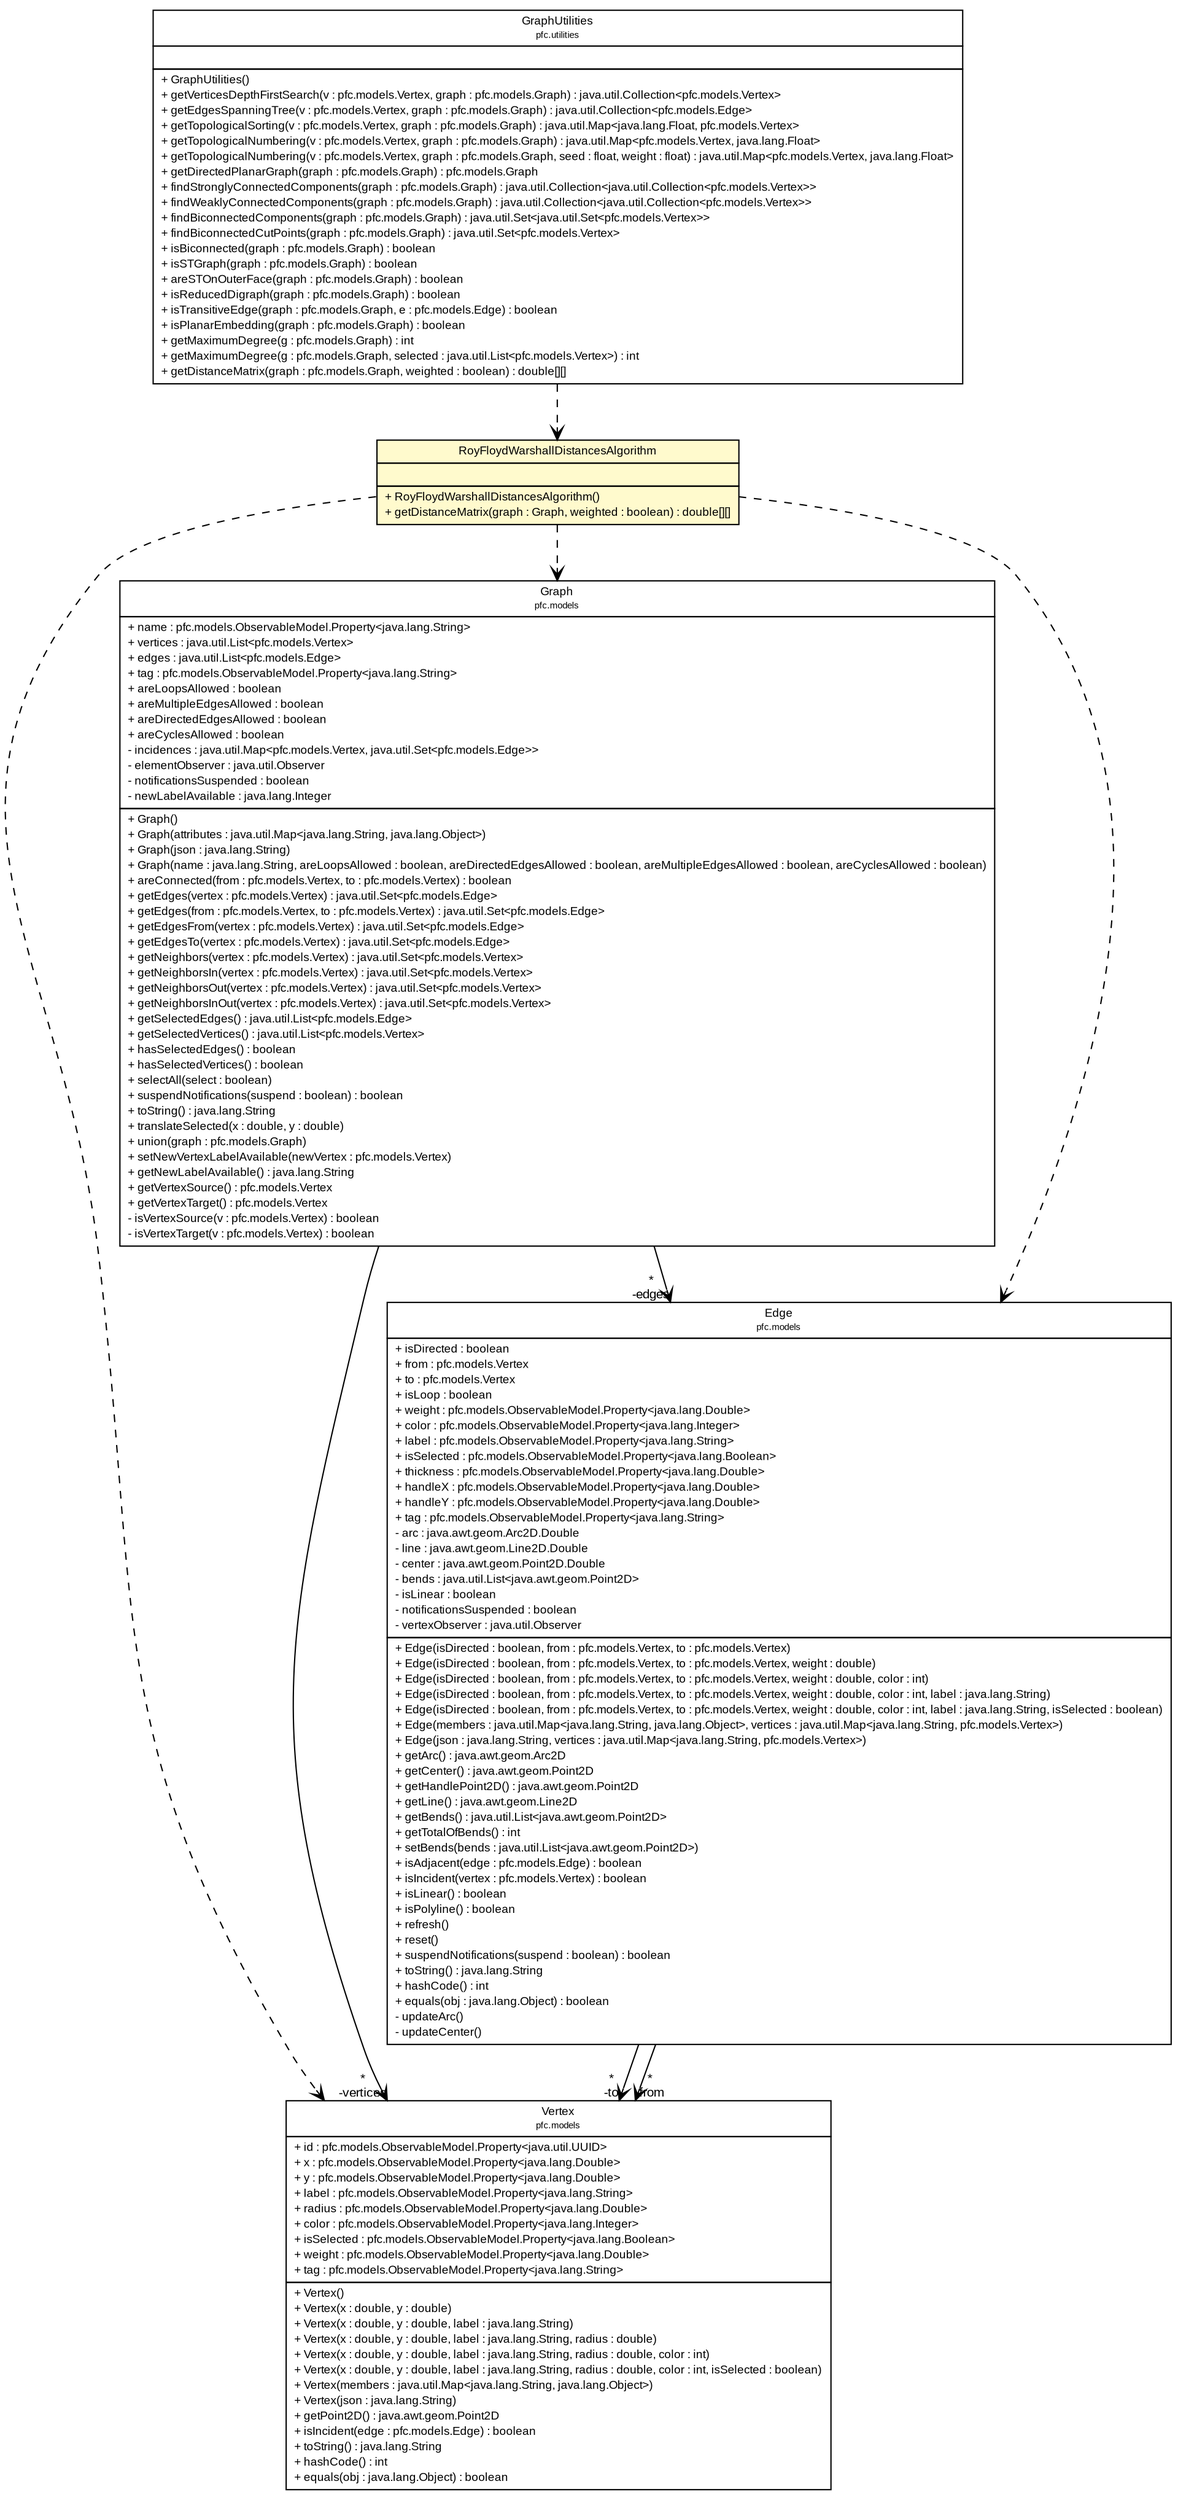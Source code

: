 #!/usr/local/bin/dot
#
# Class diagram 
# Generated by UMLGraph version R5_6 (http://www.umlgraph.org/)
#

digraph G {
	edge [fontname="arial",fontsize=10,labelfontname="arial",labelfontsize=10];
	node [fontname="arial",fontsize=10,shape=plaintext];
	nodesep=0.25;
	ranksep=0.5;
	// pfc.models.Vertex
	c13710 [label=<<table title="pfc.models.Vertex" border="0" cellborder="1" cellspacing="0" cellpadding="2" port="p" href="../../models/Vertex.html">
		<tr><td><table border="0" cellspacing="0" cellpadding="1">
<tr><td align="center" balign="center"> Vertex </td></tr>
<tr><td align="center" balign="center"><font point-size="7.0"> pfc.models </font></td></tr>
		</table></td></tr>
		<tr><td><table border="0" cellspacing="0" cellpadding="1">
<tr><td align="left" balign="left"> + id : pfc.models.ObservableModel.Property&lt;java.util.UUID&gt; </td></tr>
<tr><td align="left" balign="left"> + x : pfc.models.ObservableModel.Property&lt;java.lang.Double&gt; </td></tr>
<tr><td align="left" balign="left"> + y : pfc.models.ObservableModel.Property&lt;java.lang.Double&gt; </td></tr>
<tr><td align="left" balign="left"> + label : pfc.models.ObservableModel.Property&lt;java.lang.String&gt; </td></tr>
<tr><td align="left" balign="left"> + radius : pfc.models.ObservableModel.Property&lt;java.lang.Double&gt; </td></tr>
<tr><td align="left" balign="left"> + color : pfc.models.ObservableModel.Property&lt;java.lang.Integer&gt; </td></tr>
<tr><td align="left" balign="left"> + isSelected : pfc.models.ObservableModel.Property&lt;java.lang.Boolean&gt; </td></tr>
<tr><td align="left" balign="left"> + weight : pfc.models.ObservableModel.Property&lt;java.lang.Double&gt; </td></tr>
<tr><td align="left" balign="left"> + tag : pfc.models.ObservableModel.Property&lt;java.lang.String&gt; </td></tr>
		</table></td></tr>
		<tr><td><table border="0" cellspacing="0" cellpadding="1">
<tr><td align="left" balign="left"> + Vertex() </td></tr>
<tr><td align="left" balign="left"> + Vertex(x : double, y : double) </td></tr>
<tr><td align="left" balign="left"> + Vertex(x : double, y : double, label : java.lang.String) </td></tr>
<tr><td align="left" balign="left"> + Vertex(x : double, y : double, label : java.lang.String, radius : double) </td></tr>
<tr><td align="left" balign="left"> + Vertex(x : double, y : double, label : java.lang.String, radius : double, color : int) </td></tr>
<tr><td align="left" balign="left"> + Vertex(x : double, y : double, label : java.lang.String, radius : double, color : int, isSelected : boolean) </td></tr>
<tr><td align="left" balign="left"> + Vertex(members : java.util.Map&lt;java.lang.String, java.lang.Object&gt;) </td></tr>
<tr><td align="left" balign="left"> + Vertex(json : java.lang.String) </td></tr>
<tr><td align="left" balign="left"> + getPoint2D() : java.awt.geom.Point2D </td></tr>
<tr><td align="left" balign="left"> + isIncident(edge : pfc.models.Edge) : boolean </td></tr>
<tr><td align="left" balign="left"> + toString() : java.lang.String </td></tr>
<tr><td align="left" balign="left"> + hashCode() : int </td></tr>
<tr><td align="left" balign="left"> + equals(obj : java.lang.Object) : boolean </td></tr>
		</table></td></tr>
		</table>>, URL="../../models/Vertex.html", fontname="arial", fontcolor="black", fontsize=9.0];
	// pfc.models.Graph
	c13714 [label=<<table title="pfc.models.Graph" border="0" cellborder="1" cellspacing="0" cellpadding="2" port="p" href="../../models/Graph.html">
		<tr><td><table border="0" cellspacing="0" cellpadding="1">
<tr><td align="center" balign="center"> Graph </td></tr>
<tr><td align="center" balign="center"><font point-size="7.0"> pfc.models </font></td></tr>
		</table></td></tr>
		<tr><td><table border="0" cellspacing="0" cellpadding="1">
<tr><td align="left" balign="left"> + name : pfc.models.ObservableModel.Property&lt;java.lang.String&gt; </td></tr>
<tr><td align="left" balign="left"> + vertices : java.util.List&lt;pfc.models.Vertex&gt; </td></tr>
<tr><td align="left" balign="left"> + edges : java.util.List&lt;pfc.models.Edge&gt; </td></tr>
<tr><td align="left" balign="left"> + tag : pfc.models.ObservableModel.Property&lt;java.lang.String&gt; </td></tr>
<tr><td align="left" balign="left"> + areLoopsAllowed : boolean </td></tr>
<tr><td align="left" balign="left"> + areMultipleEdgesAllowed : boolean </td></tr>
<tr><td align="left" balign="left"> + areDirectedEdgesAllowed : boolean </td></tr>
<tr><td align="left" balign="left"> + areCyclesAllowed : boolean </td></tr>
<tr><td align="left" balign="left"> - incidences : java.util.Map&lt;pfc.models.Vertex, java.util.Set&lt;pfc.models.Edge&gt;&gt; </td></tr>
<tr><td align="left" balign="left"> - elementObserver : java.util.Observer </td></tr>
<tr><td align="left" balign="left"> - notificationsSuspended : boolean </td></tr>
<tr><td align="left" balign="left"> - newLabelAvailable : java.lang.Integer </td></tr>
		</table></td></tr>
		<tr><td><table border="0" cellspacing="0" cellpadding="1">
<tr><td align="left" balign="left"> + Graph() </td></tr>
<tr><td align="left" balign="left"> + Graph(attributes : java.util.Map&lt;java.lang.String, java.lang.Object&gt;) </td></tr>
<tr><td align="left" balign="left"> + Graph(json : java.lang.String) </td></tr>
<tr><td align="left" balign="left"> + Graph(name : java.lang.String, areLoopsAllowed : boolean, areDirectedEdgesAllowed : boolean, areMultipleEdgesAllowed : boolean, areCyclesAllowed : boolean) </td></tr>
<tr><td align="left" balign="left"> + areConnected(from : pfc.models.Vertex, to : pfc.models.Vertex) : boolean </td></tr>
<tr><td align="left" balign="left"> + getEdges(vertex : pfc.models.Vertex) : java.util.Set&lt;pfc.models.Edge&gt; </td></tr>
<tr><td align="left" balign="left"> + getEdges(from : pfc.models.Vertex, to : pfc.models.Vertex) : java.util.Set&lt;pfc.models.Edge&gt; </td></tr>
<tr><td align="left" balign="left"> + getEdgesFrom(vertex : pfc.models.Vertex) : java.util.Set&lt;pfc.models.Edge&gt; </td></tr>
<tr><td align="left" balign="left"> + getEdgesTo(vertex : pfc.models.Vertex) : java.util.Set&lt;pfc.models.Edge&gt; </td></tr>
<tr><td align="left" balign="left"> + getNeighbors(vertex : pfc.models.Vertex) : java.util.Set&lt;pfc.models.Vertex&gt; </td></tr>
<tr><td align="left" balign="left"> + getNeighborsIn(vertex : pfc.models.Vertex) : java.util.Set&lt;pfc.models.Vertex&gt; </td></tr>
<tr><td align="left" balign="left"> + getNeighborsOut(vertex : pfc.models.Vertex) : java.util.Set&lt;pfc.models.Vertex&gt; </td></tr>
<tr><td align="left" balign="left"> + getNeighborsInOut(vertex : pfc.models.Vertex) : java.util.Set&lt;pfc.models.Vertex&gt; </td></tr>
<tr><td align="left" balign="left"> + getSelectedEdges() : java.util.List&lt;pfc.models.Edge&gt; </td></tr>
<tr><td align="left" balign="left"> + getSelectedVertices() : java.util.List&lt;pfc.models.Vertex&gt; </td></tr>
<tr><td align="left" balign="left"> + hasSelectedEdges() : boolean </td></tr>
<tr><td align="left" balign="left"> + hasSelectedVertices() : boolean </td></tr>
<tr><td align="left" balign="left"> + selectAll(select : boolean) </td></tr>
<tr><td align="left" balign="left"> + suspendNotifications(suspend : boolean) : boolean </td></tr>
<tr><td align="left" balign="left"> + toString() : java.lang.String </td></tr>
<tr><td align="left" balign="left"> + translateSelected(x : double, y : double) </td></tr>
<tr><td align="left" balign="left"> + union(graph : pfc.models.Graph) </td></tr>
<tr><td align="left" balign="left"> + setNewVertexLabelAvailable(newVertex : pfc.models.Vertex) </td></tr>
<tr><td align="left" balign="left"> + getNewLabelAvailable() : java.lang.String </td></tr>
<tr><td align="left" balign="left"> + getVertexSource() : pfc.models.Vertex </td></tr>
<tr><td align="left" balign="left"> + getVertexTarget() : pfc.models.Vertex </td></tr>
<tr><td align="left" balign="left"> - isVertexSource(v : pfc.models.Vertex) : boolean </td></tr>
<tr><td align="left" balign="left"> - isVertexTarget(v : pfc.models.Vertex) : boolean </td></tr>
		</table></td></tr>
		</table>>, URL="../../models/Graph.html", fontname="arial", fontcolor="black", fontsize=9.0];
	// pfc.models.Edge
	c13715 [label=<<table title="pfc.models.Edge" border="0" cellborder="1" cellspacing="0" cellpadding="2" port="p" href="../../models/Edge.html">
		<tr><td><table border="0" cellspacing="0" cellpadding="1">
<tr><td align="center" balign="center"> Edge </td></tr>
<tr><td align="center" balign="center"><font point-size="7.0"> pfc.models </font></td></tr>
		</table></td></tr>
		<tr><td><table border="0" cellspacing="0" cellpadding="1">
<tr><td align="left" balign="left"> + isDirected : boolean </td></tr>
<tr><td align="left" balign="left"> + from : pfc.models.Vertex </td></tr>
<tr><td align="left" balign="left"> + to : pfc.models.Vertex </td></tr>
<tr><td align="left" balign="left"> + isLoop : boolean </td></tr>
<tr><td align="left" balign="left"> + weight : pfc.models.ObservableModel.Property&lt;java.lang.Double&gt; </td></tr>
<tr><td align="left" balign="left"> + color : pfc.models.ObservableModel.Property&lt;java.lang.Integer&gt; </td></tr>
<tr><td align="left" balign="left"> + label : pfc.models.ObservableModel.Property&lt;java.lang.String&gt; </td></tr>
<tr><td align="left" balign="left"> + isSelected : pfc.models.ObservableModel.Property&lt;java.lang.Boolean&gt; </td></tr>
<tr><td align="left" balign="left"> + thickness : pfc.models.ObservableModel.Property&lt;java.lang.Double&gt; </td></tr>
<tr><td align="left" balign="left"> + handleX : pfc.models.ObservableModel.Property&lt;java.lang.Double&gt; </td></tr>
<tr><td align="left" balign="left"> + handleY : pfc.models.ObservableModel.Property&lt;java.lang.Double&gt; </td></tr>
<tr><td align="left" balign="left"> + tag : pfc.models.ObservableModel.Property&lt;java.lang.String&gt; </td></tr>
<tr><td align="left" balign="left"> - arc : java.awt.geom.Arc2D.Double </td></tr>
<tr><td align="left" balign="left"> - line : java.awt.geom.Line2D.Double </td></tr>
<tr><td align="left" balign="left"> - center : java.awt.geom.Point2D.Double </td></tr>
<tr><td align="left" balign="left"> - bends : java.util.List&lt;java.awt.geom.Point2D&gt; </td></tr>
<tr><td align="left" balign="left"> - isLinear : boolean </td></tr>
<tr><td align="left" balign="left"> - notificationsSuspended : boolean </td></tr>
<tr><td align="left" balign="left"> - vertexObserver : java.util.Observer </td></tr>
		</table></td></tr>
		<tr><td><table border="0" cellspacing="0" cellpadding="1">
<tr><td align="left" balign="left"> + Edge(isDirected : boolean, from : pfc.models.Vertex, to : pfc.models.Vertex) </td></tr>
<tr><td align="left" balign="left"> + Edge(isDirected : boolean, from : pfc.models.Vertex, to : pfc.models.Vertex, weight : double) </td></tr>
<tr><td align="left" balign="left"> + Edge(isDirected : boolean, from : pfc.models.Vertex, to : pfc.models.Vertex, weight : double, color : int) </td></tr>
<tr><td align="left" balign="left"> + Edge(isDirected : boolean, from : pfc.models.Vertex, to : pfc.models.Vertex, weight : double, color : int, label : java.lang.String) </td></tr>
<tr><td align="left" balign="left"> + Edge(isDirected : boolean, from : pfc.models.Vertex, to : pfc.models.Vertex, weight : double, color : int, label : java.lang.String, isSelected : boolean) </td></tr>
<tr><td align="left" balign="left"> + Edge(members : java.util.Map&lt;java.lang.String, java.lang.Object&gt;, vertices : java.util.Map&lt;java.lang.String, pfc.models.Vertex&gt;) </td></tr>
<tr><td align="left" balign="left"> + Edge(json : java.lang.String, vertices : java.util.Map&lt;java.lang.String, pfc.models.Vertex&gt;) </td></tr>
<tr><td align="left" balign="left"> + getArc() : java.awt.geom.Arc2D </td></tr>
<tr><td align="left" balign="left"> + getCenter() : java.awt.geom.Point2D </td></tr>
<tr><td align="left" balign="left"> + getHandlePoint2D() : java.awt.geom.Point2D </td></tr>
<tr><td align="left" balign="left"> + getLine() : java.awt.geom.Line2D </td></tr>
<tr><td align="left" balign="left"> + getBends() : java.util.List&lt;java.awt.geom.Point2D&gt; </td></tr>
<tr><td align="left" balign="left"> + getTotalOfBends() : int </td></tr>
<tr><td align="left" balign="left"> + setBends(bends : java.util.List&lt;java.awt.geom.Point2D&gt;) </td></tr>
<tr><td align="left" balign="left"> + isAdjacent(edge : pfc.models.Edge) : boolean </td></tr>
<tr><td align="left" balign="left"> + isIncident(vertex : pfc.models.Vertex) : boolean </td></tr>
<tr><td align="left" balign="left"> + isLinear() : boolean </td></tr>
<tr><td align="left" balign="left"> + isPolyline() : boolean </td></tr>
<tr><td align="left" balign="left"> + refresh() </td></tr>
<tr><td align="left" balign="left"> + reset() </td></tr>
<tr><td align="left" balign="left"> + suspendNotifications(suspend : boolean) : boolean </td></tr>
<tr><td align="left" balign="left"> + toString() : java.lang.String </td></tr>
<tr><td align="left" balign="left"> + hashCode() : int </td></tr>
<tr><td align="left" balign="left"> + equals(obj : java.lang.Object) : boolean </td></tr>
<tr><td align="left" balign="left"> - updateArc() </td></tr>
<tr><td align="left" balign="left"> - updateCenter() </td></tr>
		</table></td></tr>
		</table>>, URL="../../models/Edge.html", fontname="arial", fontcolor="black", fontsize=9.0];
	// pfc.utilities.GraphUtilities
	c13761 [label=<<table title="pfc.utilities.GraphUtilities" border="0" cellborder="1" cellspacing="0" cellpadding="2" port="p" href="../GraphUtilities.html">
		<tr><td><table border="0" cellspacing="0" cellpadding="1">
<tr><td align="center" balign="center"> GraphUtilities </td></tr>
<tr><td align="center" balign="center"><font point-size="7.0"> pfc.utilities </font></td></tr>
		</table></td></tr>
		<tr><td><table border="0" cellspacing="0" cellpadding="1">
<tr><td align="left" balign="left">  </td></tr>
		</table></td></tr>
		<tr><td><table border="0" cellspacing="0" cellpadding="1">
<tr><td align="left" balign="left"> + GraphUtilities() </td></tr>
<tr><td align="left" balign="left"> + getVerticesDepthFirstSearch(v : pfc.models.Vertex, graph : pfc.models.Graph) : java.util.Collection&lt;pfc.models.Vertex&gt; </td></tr>
<tr><td align="left" balign="left"> + getEdgesSpanningTree(v : pfc.models.Vertex, graph : pfc.models.Graph) : java.util.Collection&lt;pfc.models.Edge&gt; </td></tr>
<tr><td align="left" balign="left"> + getTopologicalSorting(v : pfc.models.Vertex, graph : pfc.models.Graph) : java.util.Map&lt;java.lang.Float, pfc.models.Vertex&gt; </td></tr>
<tr><td align="left" balign="left"> + getTopologicalNumbering(v : pfc.models.Vertex, graph : pfc.models.Graph) : java.util.Map&lt;pfc.models.Vertex, java.lang.Float&gt; </td></tr>
<tr><td align="left" balign="left"> + getTopologicalNumbering(v : pfc.models.Vertex, graph : pfc.models.Graph, seed : float, weight : float) : java.util.Map&lt;pfc.models.Vertex, java.lang.Float&gt; </td></tr>
<tr><td align="left" balign="left"> + getDirectedPlanarGraph(graph : pfc.models.Graph) : pfc.models.Graph </td></tr>
<tr><td align="left" balign="left"> + findStronglyConnectedComponents(graph : pfc.models.Graph) : java.util.Collection&lt;java.util.Collection&lt;pfc.models.Vertex&gt;&gt; </td></tr>
<tr><td align="left" balign="left"> + findWeaklyConnectedComponents(graph : pfc.models.Graph) : java.util.Collection&lt;java.util.Collection&lt;pfc.models.Vertex&gt;&gt; </td></tr>
<tr><td align="left" balign="left"> + findBiconnectedComponents(graph : pfc.models.Graph) : java.util.Set&lt;java.util.Set&lt;pfc.models.Vertex&gt;&gt; </td></tr>
<tr><td align="left" balign="left"> + findBiconnectedCutPoints(graph : pfc.models.Graph) : java.util.Set&lt;pfc.models.Vertex&gt; </td></tr>
<tr><td align="left" balign="left"> + isBiconnected(graph : pfc.models.Graph) : boolean </td></tr>
<tr><td align="left" balign="left"> + isSTGraph(graph : pfc.models.Graph) : boolean </td></tr>
<tr><td align="left" balign="left"> + areSTOnOuterFace(graph : pfc.models.Graph) : boolean </td></tr>
<tr><td align="left" balign="left"> + isReducedDigraph(graph : pfc.models.Graph) : boolean </td></tr>
<tr><td align="left" balign="left"> + isTransitiveEdge(graph : pfc.models.Graph, e : pfc.models.Edge) : boolean </td></tr>
<tr><td align="left" balign="left"> + isPlanarEmbedding(graph : pfc.models.Graph) : boolean </td></tr>
<tr><td align="left" balign="left"> + getMaximumDegree(g : pfc.models.Graph) : int </td></tr>
<tr><td align="left" balign="left"> + getMaximumDegree(g : pfc.models.Graph, selected : java.util.List&lt;pfc.models.Vertex&gt;) : int </td></tr>
<tr><td align="left" balign="left"> + getDistanceMatrix(graph : pfc.models.Graph, weighted : boolean) : double[][] </td></tr>
		</table></td></tr>
		</table>>, URL="../GraphUtilities.html", fontname="arial", fontcolor="black", fontsize=9.0];
	// pfc.utilities.graph.RoyFloydWarshallDistancesAlgorithm
	c13767 [label=<<table title="pfc.utilities.graph.RoyFloydWarshallDistancesAlgorithm" border="0" cellborder="1" cellspacing="0" cellpadding="2" port="p" bgcolor="lemonChiffon" href="./RoyFloydWarshallDistancesAlgorithm.html">
		<tr><td><table border="0" cellspacing="0" cellpadding="1">
<tr><td align="center" balign="center"> RoyFloydWarshallDistancesAlgorithm </td></tr>
		</table></td></tr>
		<tr><td><table border="0" cellspacing="0" cellpadding="1">
<tr><td align="left" balign="left">  </td></tr>
		</table></td></tr>
		<tr><td><table border="0" cellspacing="0" cellpadding="1">
<tr><td align="left" balign="left"> + RoyFloydWarshallDistancesAlgorithm() </td></tr>
<tr><td align="left" balign="left"> + getDistanceMatrix(graph : Graph, weighted : boolean) : double[][] </td></tr>
		</table></td></tr>
		</table>>, URL="./RoyFloydWarshallDistancesAlgorithm.html", fontname="arial", fontcolor="black", fontsize=9.0];
	// pfc.models.Graph NAVASSOC pfc.models.Vertex
	c13714:p -> c13710:p [taillabel="", label="", headlabel="*\n-vertices", fontname="arial", fontcolor="black", fontsize=10.0, color="black", arrowhead=open];
	// pfc.models.Graph NAVASSOC pfc.models.Edge
	c13714:p -> c13715:p [taillabel="", label="", headlabel="*\n-edges", fontname="arial", fontcolor="black", fontsize=10.0, color="black", arrowhead=open];
	// pfc.models.Edge NAVASSOC pfc.models.Vertex
	c13715:p -> c13710:p [taillabel="", label="", headlabel="*\n-to", fontname="arial", fontcolor="black", fontsize=10.0, color="black", arrowhead=open];
	// pfc.models.Edge NAVASSOC pfc.models.Vertex
	c13715:p -> c13710:p [taillabel="", label="", headlabel="*\n-from", fontname="arial", fontcolor="black", fontsize=10.0, color="black", arrowhead=open];
	// pfc.utilities.GraphUtilities DEPEND pfc.utilities.graph.RoyFloydWarshallDistancesAlgorithm
	c13761:p -> c13767:p [taillabel="", label="", headlabel="", fontname="arial", fontcolor="black", fontsize=10.0, color="black", arrowhead=open, style=dashed];
	// pfc.utilities.graph.RoyFloydWarshallDistancesAlgorithm DEPEND pfc.models.Graph
	c13767:p -> c13714:p [taillabel="", label="", headlabel="", fontname="arial", fontcolor="black", fontsize=10.0, color="black", arrowhead=open, style=dashed];
	// pfc.utilities.graph.RoyFloydWarshallDistancesAlgorithm DEPEND pfc.models.Edge
	c13767:p -> c13715:p [taillabel="", label="", headlabel="", fontname="arial", fontcolor="black", fontsize=10.0, color="black", arrowhead=open, style=dashed];
	// pfc.utilities.graph.RoyFloydWarshallDistancesAlgorithm DEPEND pfc.models.Vertex
	c13767:p -> c13710:p [taillabel="", label="", headlabel="", fontname="arial", fontcolor="black", fontsize=10.0, color="black", arrowhead=open, style=dashed];
}

